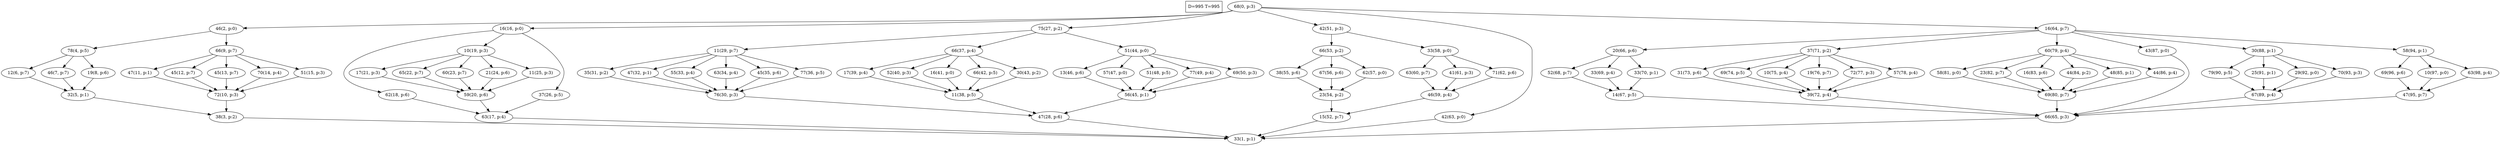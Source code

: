 digraph Task {
i [shape=box, label="D=995 T=995"]; 
0 [label="68(0, p:3)"];
1 [label="33(1, p:1)"];
2 [label="46(2, p:0)"];
3 [label="38(3, p:2)"];
4 [label="78(4, p:5)"];
5 [label="32(5, p:1)"];
6 [label="12(6, p:7)"];
7 [label="46(7, p:7)"];
8 [label="19(8, p:6)"];
9 [label="66(9, p:7)"];
10 [label="72(10, p:3)"];
11 [label="47(11, p:1)"];
12 [label="45(12, p:7)"];
13 [label="45(13, p:7)"];
14 [label="70(14, p:4)"];
15 [label="51(15, p:3)"];
16 [label="16(16, p:0)"];
17 [label="63(17, p:4)"];
18 [label="62(18, p:6)"];
19 [label="10(19, p:3)"];
20 [label="59(20, p:6)"];
21 [label="17(21, p:3)"];
22 [label="65(22, p:7)"];
23 [label="60(23, p:7)"];
24 [label="21(24, p:6)"];
25 [label="11(25, p:3)"];
26 [label="37(26, p:5)"];
27 [label="75(27, p:2)"];
28 [label="47(28, p:6)"];
29 [label="11(29, p:7)"];
30 [label="76(30, p:3)"];
31 [label="35(31, p:2)"];
32 [label="47(32, p:1)"];
33 [label="55(33, p:4)"];
34 [label="63(34, p:4)"];
35 [label="45(35, p:6)"];
36 [label="77(36, p:5)"];
37 [label="66(37, p:4)"];
38 [label="11(38, p:5)"];
39 [label="17(39, p:4)"];
40 [label="52(40, p:3)"];
41 [label="16(41, p:0)"];
42 [label="66(42, p:5)"];
43 [label="30(43, p:2)"];
44 [label="51(44, p:0)"];
45 [label="56(45, p:1)"];
46 [label="13(46, p:6)"];
47 [label="57(47, p:0)"];
48 [label="51(48, p:5)"];
49 [label="77(49, p:4)"];
50 [label="69(50, p:3)"];
51 [label="42(51, p:3)"];
52 [label="15(52, p:7)"];
53 [label="66(53, p:2)"];
54 [label="23(54, p:2)"];
55 [label="38(55, p:6)"];
56 [label="67(56, p:6)"];
57 [label="62(57, p:0)"];
58 [label="33(58, p:0)"];
59 [label="46(59, p:4)"];
60 [label="63(60, p:7)"];
61 [label="41(61, p:3)"];
62 [label="71(62, p:6)"];
63 [label="42(63, p:0)"];
64 [label="16(64, p:7)"];
65 [label="66(65, p:3)"];
66 [label="20(66, p:6)"];
67 [label="14(67, p:5)"];
68 [label="52(68, p:7)"];
69 [label="33(69, p:4)"];
70 [label="33(70, p:1)"];
71 [label="37(71, p:2)"];
72 [label="39(72, p:4)"];
73 [label="31(73, p:6)"];
74 [label="69(74, p:5)"];
75 [label="10(75, p:4)"];
76 [label="19(76, p:7)"];
77 [label="72(77, p:3)"];
78 [label="57(78, p:4)"];
79 [label="60(79, p:4)"];
80 [label="69(80, p:7)"];
81 [label="58(81, p:0)"];
82 [label="23(82, p:7)"];
83 [label="16(83, p:6)"];
84 [label="44(84, p:2)"];
85 [label="48(85, p:1)"];
86 [label="44(86, p:4)"];
87 [label="43(87, p:0)"];
88 [label="30(88, p:1)"];
89 [label="67(89, p:4)"];
90 [label="79(90, p:5)"];
91 [label="25(91, p:1)"];
92 [label="29(92, p:0)"];
93 [label="70(93, p:3)"];
94 [label="58(94, p:1)"];
95 [label="47(95, p:7)"];
96 [label="69(96, p:6)"];
97 [label="10(97, p:0)"];
98 [label="63(98, p:4)"];
0 -> 2;
0 -> 16;
0 -> 27;
0 -> 51;
0 -> 63;
0 -> 64;
2 -> 4;
2 -> 9;
3 -> 1;
4 -> 6;
4 -> 7;
4 -> 8;
5 -> 3;
6 -> 5;
7 -> 5;
8 -> 5;
9 -> 11;
9 -> 12;
9 -> 13;
9 -> 14;
9 -> 15;
10 -> 3;
11 -> 10;
12 -> 10;
13 -> 10;
14 -> 10;
15 -> 10;
16 -> 18;
16 -> 19;
16 -> 26;
17 -> 1;
18 -> 17;
19 -> 21;
19 -> 22;
19 -> 23;
19 -> 24;
19 -> 25;
20 -> 17;
21 -> 20;
22 -> 20;
23 -> 20;
24 -> 20;
25 -> 20;
26 -> 17;
27 -> 29;
27 -> 37;
27 -> 44;
28 -> 1;
29 -> 31;
29 -> 32;
29 -> 33;
29 -> 34;
29 -> 35;
29 -> 36;
30 -> 28;
31 -> 30;
32 -> 30;
33 -> 30;
34 -> 30;
35 -> 30;
36 -> 30;
37 -> 39;
37 -> 40;
37 -> 41;
37 -> 42;
37 -> 43;
38 -> 28;
39 -> 38;
40 -> 38;
41 -> 38;
42 -> 38;
43 -> 38;
44 -> 46;
44 -> 47;
44 -> 48;
44 -> 49;
44 -> 50;
45 -> 28;
46 -> 45;
47 -> 45;
48 -> 45;
49 -> 45;
50 -> 45;
51 -> 53;
51 -> 58;
52 -> 1;
53 -> 55;
53 -> 56;
53 -> 57;
54 -> 52;
55 -> 54;
56 -> 54;
57 -> 54;
58 -> 60;
58 -> 61;
58 -> 62;
59 -> 52;
60 -> 59;
61 -> 59;
62 -> 59;
63 -> 1;
64 -> 66;
64 -> 71;
64 -> 79;
64 -> 87;
64 -> 88;
64 -> 94;
65 -> 1;
66 -> 68;
66 -> 69;
66 -> 70;
67 -> 65;
68 -> 67;
69 -> 67;
70 -> 67;
71 -> 73;
71 -> 74;
71 -> 75;
71 -> 76;
71 -> 77;
71 -> 78;
72 -> 65;
73 -> 72;
74 -> 72;
75 -> 72;
76 -> 72;
77 -> 72;
78 -> 72;
79 -> 81;
79 -> 82;
79 -> 83;
79 -> 84;
79 -> 85;
79 -> 86;
80 -> 65;
81 -> 80;
82 -> 80;
83 -> 80;
84 -> 80;
85 -> 80;
86 -> 80;
87 -> 65;
88 -> 90;
88 -> 91;
88 -> 92;
88 -> 93;
89 -> 65;
90 -> 89;
91 -> 89;
92 -> 89;
93 -> 89;
94 -> 96;
94 -> 97;
94 -> 98;
95 -> 65;
96 -> 95;
97 -> 95;
98 -> 95;
}